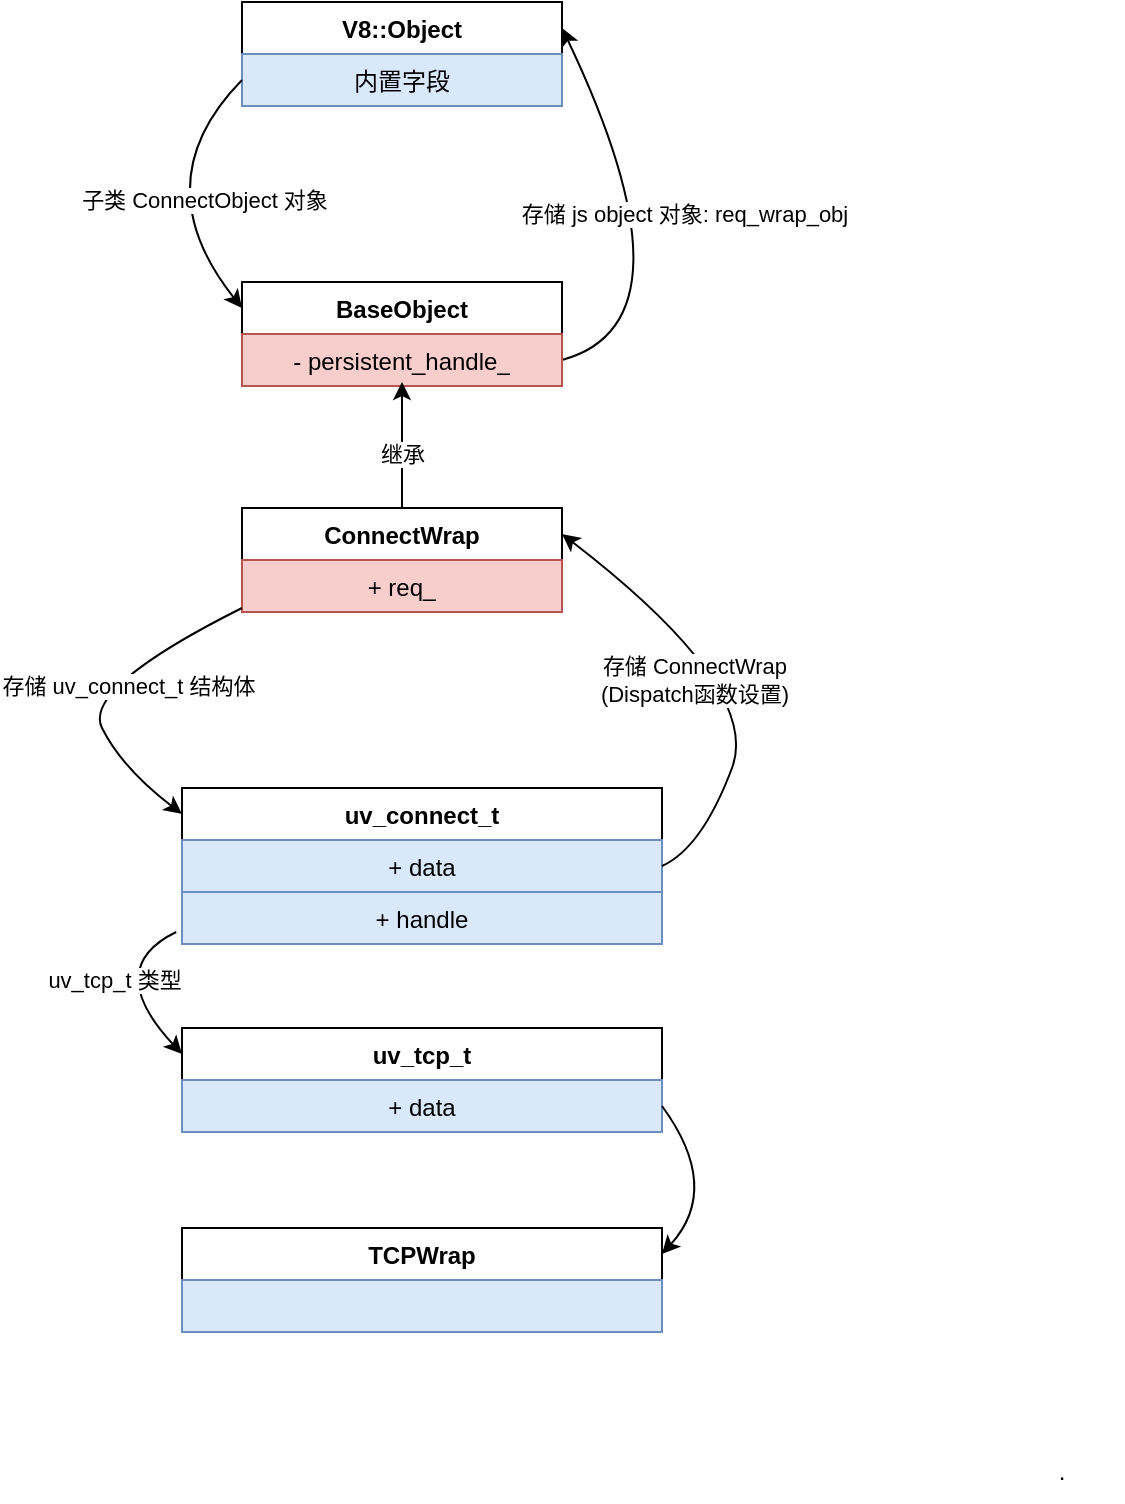 <mxfile version="21.3.0" type="device">
  <diagram name="第 1 页" id="9PrDxIoEbsCKO6TxucSk">
    <mxGraphModel dx="1503" dy="868" grid="1" gridSize="10" guides="1" tooltips="1" connect="1" arrows="1" fold="1" page="1" pageScale="1" pageWidth="3300" pageHeight="4681" math="0" shadow="0">
      <root>
        <mxCell id="0" />
        <mxCell id="1" parent="0" />
        <mxCell id="NpV-8QHyQytOe-4JJP9I-1" value="ConnectWrap" style="swimlane;fontStyle=1;align=center;verticalAlign=top;childLayout=stackLayout;horizontal=1;startSize=26;horizontalStack=0;resizeParent=1;resizeParentMax=0;resizeLast=0;collapsible=1;marginBottom=0;whiteSpace=wrap;html=1;" parent="1" vertex="1">
          <mxGeometry x="280" y="393" width="160" height="52" as="geometry" />
        </mxCell>
        <mxCell id="NpV-8QHyQytOe-4JJP9I-2" value="+ req_" style="text;strokeColor=#b85450;fillColor=#f8cecc;align=center;verticalAlign=top;spacingLeft=4;spacingRight=4;overflow=hidden;rotatable=0;points=[[0,0.5],[1,0.5]];portConstraint=eastwest;whiteSpace=wrap;html=1;" parent="NpV-8QHyQytOe-4JJP9I-1" vertex="1">
          <mxGeometry y="26" width="160" height="26" as="geometry" />
        </mxCell>
        <mxCell id="NpV-8QHyQytOe-4JJP9I-3" value="V8::Object" style="swimlane;fontStyle=1;align=center;verticalAlign=top;childLayout=stackLayout;horizontal=1;startSize=26;horizontalStack=0;resizeParent=1;resizeParentMax=0;resizeLast=0;collapsible=1;marginBottom=0;whiteSpace=wrap;html=1;" parent="1" vertex="1">
          <mxGeometry x="280" y="140" width="160" height="52" as="geometry" />
        </mxCell>
        <mxCell id="NpV-8QHyQytOe-4JJP9I-4" value="内置字段" style="text;strokeColor=#6c8ebf;fillColor=#dae8fc;align=center;verticalAlign=top;spacingLeft=4;spacingRight=4;overflow=hidden;rotatable=0;points=[[0,0.5],[1,0.5]];portConstraint=eastwest;whiteSpace=wrap;html=1;" parent="NpV-8QHyQytOe-4JJP9I-3" vertex="1">
          <mxGeometry y="26" width="160" height="26" as="geometry" />
        </mxCell>
        <mxCell id="NpV-8QHyQytOe-4JJP9I-5" value="" style="curved=1;endArrow=classic;html=1;rounded=0;entryX=1;entryY=0.25;entryDx=0;entryDy=0;fillColor=#fff2cc;strokeColor=#000000;exitX=1;exitY=0.75;exitDx=0;exitDy=0;" parent="1" source="NpV-8QHyQytOe-4JJP9I-10" target="NpV-8QHyQytOe-4JJP9I-3" edge="1">
          <mxGeometry width="50" height="50" relative="1" as="geometry">
            <mxPoint x="500" y="370" as="sourcePoint" />
            <mxPoint x="490" y="550" as="targetPoint" />
            <Array as="points">
              <mxPoint x="510" y="300" />
            </Array>
          </mxGeometry>
        </mxCell>
        <mxCell id="NpV-8QHyQytOe-4JJP9I-6" value="存储 js object 对象: req_wrap_obj" style="edgeLabel;html=1;align=center;verticalAlign=middle;resizable=0;points=[];" parent="NpV-8QHyQytOe-4JJP9I-5" vertex="1" connectable="0">
          <mxGeometry x="-0.419" y="1" relative="1" as="geometry">
            <mxPoint x="-5" y="-54" as="offset" />
          </mxGeometry>
        </mxCell>
        <mxCell id="NpV-8QHyQytOe-4JJP9I-7" value="" style="curved=1;endArrow=classic;html=1;rounded=0;exitX=0;exitY=0.5;exitDx=0;exitDy=0;entryX=0;entryY=0.25;entryDx=0;entryDy=0;fillColor=#fff2cc;strokeColor=#000000;" parent="1" source="NpV-8QHyQytOe-4JJP9I-4" target="NpV-8QHyQytOe-4JJP9I-10" edge="1">
          <mxGeometry width="50" height="50" relative="1" as="geometry">
            <mxPoint x="400" y="410" as="sourcePoint" />
            <mxPoint x="370" y="430" as="targetPoint" />
            <Array as="points">
              <mxPoint x="230" y="230" />
            </Array>
          </mxGeometry>
        </mxCell>
        <mxCell id="NpV-8QHyQytOe-4JJP9I-8" value="子类 ConnectObject 对象" style="edgeLabel;html=1;align=center;verticalAlign=middle;resizable=0;points=[];" parent="NpV-8QHyQytOe-4JJP9I-7" vertex="1" connectable="0">
          <mxGeometry x="-0.159" y="6" relative="1" as="geometry">
            <mxPoint x="21" y="10" as="offset" />
          </mxGeometry>
        </mxCell>
        <mxCell id="NpV-8QHyQytOe-4JJP9I-9" value="." style="text;html=1;strokeColor=none;fillColor=none;align=center;verticalAlign=middle;whiteSpace=wrap;rounded=0;" parent="1" vertex="1">
          <mxGeometry x="660" y="860" width="60" height="30" as="geometry" />
        </mxCell>
        <mxCell id="NpV-8QHyQytOe-4JJP9I-10" value="BaseObject" style="swimlane;fontStyle=1;align=center;verticalAlign=top;childLayout=stackLayout;horizontal=1;startSize=26;horizontalStack=0;resizeParent=1;resizeParentMax=0;resizeLast=0;collapsible=1;marginBottom=0;whiteSpace=wrap;html=1;" parent="1" vertex="1">
          <mxGeometry x="280" y="280" width="160" height="52" as="geometry" />
        </mxCell>
        <mxCell id="NpV-8QHyQytOe-4JJP9I-11" value="-&amp;nbsp;persistent_handle_" style="text;strokeColor=#b85450;fillColor=#f8cecc;align=center;verticalAlign=top;spacingLeft=4;spacingRight=4;overflow=hidden;rotatable=0;points=[[0,0.5],[1,0.5]];portConstraint=eastwest;whiteSpace=wrap;html=1;" parent="NpV-8QHyQytOe-4JJP9I-10" vertex="1">
          <mxGeometry y="26" width="160" height="26" as="geometry" />
        </mxCell>
        <mxCell id="NpV-8QHyQytOe-4JJP9I-12" value="" style="endArrow=classic;html=1;rounded=0;exitX=0.5;exitY=0;exitDx=0;exitDy=0;" parent="1" source="NpV-8QHyQytOe-4JJP9I-1" edge="1">
          <mxGeometry width="50" height="50" relative="1" as="geometry">
            <mxPoint x="310" y="380" as="sourcePoint" />
            <mxPoint x="360" y="330" as="targetPoint" />
          </mxGeometry>
        </mxCell>
        <mxCell id="NpV-8QHyQytOe-4JJP9I-13" value="继承" style="edgeLabel;html=1;align=center;verticalAlign=middle;resizable=0;points=[];" parent="NpV-8QHyQytOe-4JJP9I-12" vertex="1" connectable="0">
          <mxGeometry x="0.418" y="2" relative="1" as="geometry">
            <mxPoint x="2" y="17" as="offset" />
          </mxGeometry>
        </mxCell>
        <mxCell id="NpV-8QHyQytOe-4JJP9I-15" value="uv_connect_t" style="swimlane;fontStyle=1;align=center;verticalAlign=top;childLayout=stackLayout;horizontal=1;startSize=26;horizontalStack=0;resizeParent=1;resizeParentMax=0;resizeLast=0;collapsible=1;marginBottom=0;whiteSpace=wrap;html=1;" parent="1" vertex="1">
          <mxGeometry x="250" y="533" width="240" height="52" as="geometry" />
        </mxCell>
        <mxCell id="NpV-8QHyQytOe-4JJP9I-16" value="+ data" style="text;strokeColor=#6c8ebf;fillColor=#dae8fc;align=center;verticalAlign=top;spacingLeft=4;spacingRight=4;overflow=hidden;rotatable=0;points=[[0,0.5],[1,0.5]];portConstraint=eastwest;whiteSpace=wrap;html=1;" parent="NpV-8QHyQytOe-4JJP9I-15" vertex="1">
          <mxGeometry y="26" width="240" height="26" as="geometry" />
        </mxCell>
        <mxCell id="NpV-8QHyQytOe-4JJP9I-17" value="存储 uv_connect_t 结构体" style="curved=1;endArrow=classic;html=1;rounded=0;entryX=0;entryY=0.25;entryDx=0;entryDy=0;fillColor=#f8cecc;strokeColor=#000000;" parent="1" target="NpV-8QHyQytOe-4JJP9I-15" edge="1">
          <mxGeometry x="-0.206" y="9" width="50" height="50" relative="1" as="geometry">
            <mxPoint x="280" y="443" as="sourcePoint" />
            <mxPoint x="210" y="483" as="targetPoint" />
            <Array as="points">
              <mxPoint x="200" y="483" />
              <mxPoint x="220" y="523" />
            </Array>
            <mxPoint as="offset" />
          </mxGeometry>
        </mxCell>
        <mxCell id="NpV-8QHyQytOe-4JJP9I-20" value="uv_tcp_t" style="swimlane;fontStyle=1;align=center;verticalAlign=top;childLayout=stackLayout;horizontal=1;startSize=26;horizontalStack=0;resizeParent=1;resizeParentMax=0;resizeLast=0;collapsible=1;marginBottom=0;whiteSpace=wrap;html=1;" parent="1" vertex="1">
          <mxGeometry x="250" y="653" width="240" height="52" as="geometry" />
        </mxCell>
        <mxCell id="NpV-8QHyQytOe-4JJP9I-21" value="+ data" style="text;strokeColor=#6c8ebf;fillColor=#dae8fc;align=center;verticalAlign=top;spacingLeft=4;spacingRight=4;overflow=hidden;rotatable=0;points=[[0,0.5],[1,0.5]];portConstraint=eastwest;whiteSpace=wrap;html=1;" parent="NpV-8QHyQytOe-4JJP9I-20" vertex="1">
          <mxGeometry y="26" width="240" height="26" as="geometry" />
        </mxCell>
        <mxCell id="NpV-8QHyQytOe-4JJP9I-22" value="+ handle" style="text;strokeColor=#6c8ebf;fillColor=#dae8fc;align=center;verticalAlign=top;spacingLeft=4;spacingRight=4;overflow=hidden;rotatable=0;points=[[0,0.5],[1,0.5]];portConstraint=eastwest;whiteSpace=wrap;html=1;" parent="1" vertex="1">
          <mxGeometry x="250" y="585" width="240" height="26" as="geometry" />
        </mxCell>
        <mxCell id="NpV-8QHyQytOe-4JJP9I-24" value="uv_tcp_t 类型" style="curved=1;endArrow=classic;html=1;rounded=0;entryX=0;entryY=0.25;entryDx=0;entryDy=0;exitX=-0.012;exitY=0.769;exitDx=0;exitDy=0;exitPerimeter=0;" parent="1" target="NpV-8QHyQytOe-4JJP9I-20" edge="1" source="NpV-8QHyQytOe-4JJP9I-22">
          <mxGeometry width="50" height="50" relative="1" as="geometry">
            <mxPoint x="30" y="453" as="sourcePoint" />
            <mxPoint x="-70" y="453" as="targetPoint" />
            <Array as="points">
              <mxPoint x="210" y="623" />
            </Array>
          </mxGeometry>
        </mxCell>
        <mxCell id="NpV-8QHyQytOe-4JJP9I-25" value="TCPWrap" style="swimlane;fontStyle=1;align=center;verticalAlign=top;childLayout=stackLayout;horizontal=1;startSize=26;horizontalStack=0;resizeParent=1;resizeParentMax=0;resizeLast=0;collapsible=1;marginBottom=0;whiteSpace=wrap;html=1;" parent="1" vertex="1">
          <mxGeometry x="250" y="753" width="240" height="52" as="geometry" />
        </mxCell>
        <mxCell id="NpV-8QHyQytOe-4JJP9I-26" value="" style="text;strokeColor=#6c8ebf;fillColor=#dae8fc;align=center;verticalAlign=top;spacingLeft=4;spacingRight=4;overflow=hidden;rotatable=0;points=[[0,0.5],[1,0.5]];portConstraint=eastwest;whiteSpace=wrap;html=1;" parent="NpV-8QHyQytOe-4JJP9I-25" vertex="1">
          <mxGeometry y="26" width="240" height="26" as="geometry" />
        </mxCell>
        <mxCell id="NpV-8QHyQytOe-4JJP9I-27" value="" style="curved=1;endArrow=classic;html=1;rounded=0;entryX=1;entryY=0.25;entryDx=0;entryDy=0;exitX=1;exitY=0.75;exitDx=0;exitDy=0;" parent="1" source="NpV-8QHyQytOe-4JJP9I-20" target="NpV-8QHyQytOe-4JJP9I-25" edge="1">
          <mxGeometry width="50" height="50" relative="1" as="geometry">
            <mxPoint x="520" y="803" as="sourcePoint" />
            <mxPoint x="570" y="753" as="targetPoint" />
            <Array as="points">
              <mxPoint x="520" y="733" />
            </Array>
          </mxGeometry>
        </mxCell>
        <mxCell id="nbM53TxVnkpUsHRxGqiI-1" value="" style="curved=1;endArrow=classic;html=1;rounded=0;exitX=1;exitY=0.75;exitDx=0;exitDy=0;entryX=1;entryY=0.25;entryDx=0;entryDy=0;" edge="1" parent="1" source="NpV-8QHyQytOe-4JJP9I-15" target="NpV-8QHyQytOe-4JJP9I-1">
          <mxGeometry width="50" height="50" relative="1" as="geometry">
            <mxPoint x="560" y="593" as="sourcePoint" />
            <mxPoint x="610" y="543" as="targetPoint" />
            <Array as="points">
              <mxPoint x="510" y="563" />
              <mxPoint x="540" y="483" />
            </Array>
          </mxGeometry>
        </mxCell>
        <mxCell id="nbM53TxVnkpUsHRxGqiI-2" value="存储 ConnectWrap&lt;br style=&quot;border-color: var(--border-color);&quot;&gt;(Dispatch函数设置)" style="edgeLabel;html=1;align=center;verticalAlign=middle;resizable=0;points=[];" vertex="1" connectable="0" parent="nbM53TxVnkpUsHRxGqiI-1">
          <mxGeometry x="0.173" y="17" relative="1" as="geometry">
            <mxPoint as="offset" />
          </mxGeometry>
        </mxCell>
      </root>
    </mxGraphModel>
  </diagram>
</mxfile>
